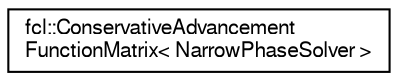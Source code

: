 digraph "Graphical Class Hierarchy"
{
  edge [fontname="FreeSans",fontsize="10",labelfontname="FreeSans",labelfontsize="10"];
  node [fontname="FreeSans",fontsize="10",shape=record];
  rankdir="LR";
  Node1 [label="fcl::ConservativeAdvancement\lFunctionMatrix\< NarrowPhaseSolver \>",height=0.2,width=0.4,color="black", fillcolor="white", style="filled",URL="$a00034.html"];
}

